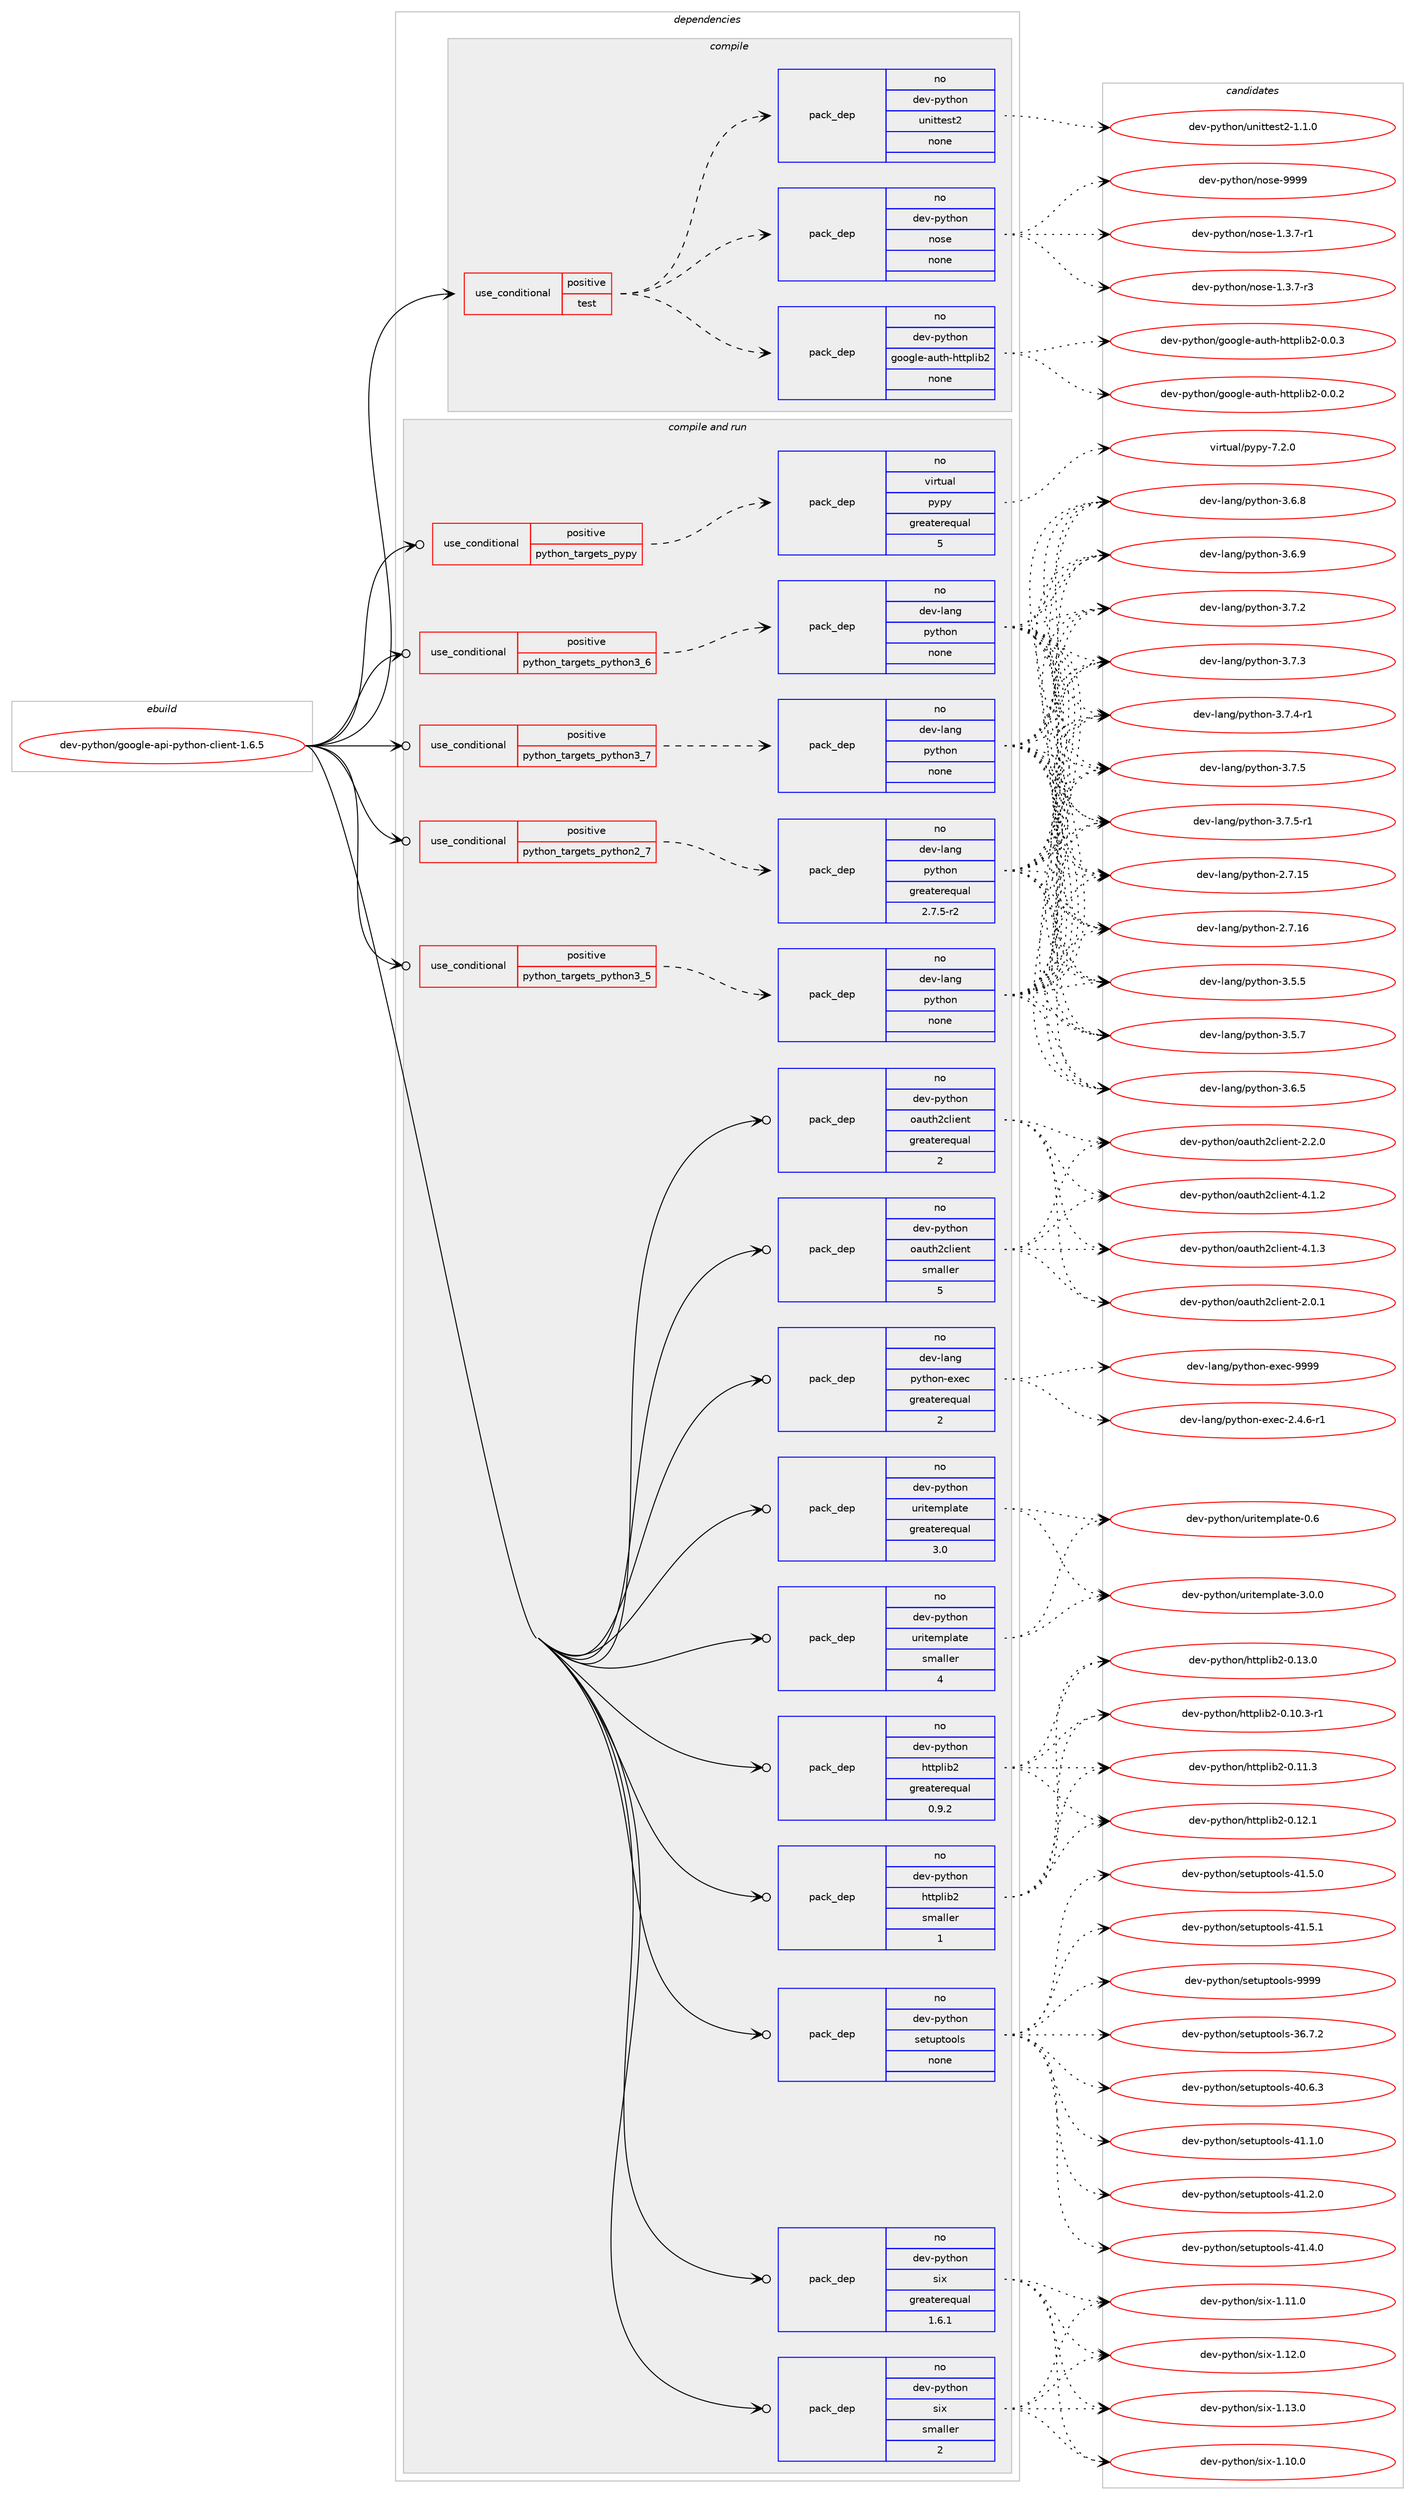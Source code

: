 digraph prolog {

# *************
# Graph options
# *************

newrank=true;
concentrate=true;
compound=true;
graph [rankdir=LR,fontname=Helvetica,fontsize=10,ranksep=1.5];#, ranksep=2.5, nodesep=0.2];
edge  [arrowhead=vee];
node  [fontname=Helvetica,fontsize=10];

# **********
# The ebuild
# **********

subgraph cluster_leftcol {
color=gray;
rank=same;
label=<<i>ebuild</i>>;
id [label="dev-python/google-api-python-client-1.6.5", color=red, width=4, href="../dev-python/google-api-python-client-1.6.5.svg"];
}

# ****************
# The dependencies
# ****************

subgraph cluster_midcol {
color=gray;
label=<<i>dependencies</i>>;
subgraph cluster_compile {
fillcolor="#eeeeee";
style=filled;
label=<<i>compile</i>>;
subgraph cond140111 {
dependency607056 [label=<<TABLE BORDER="0" CELLBORDER="1" CELLSPACING="0" CELLPADDING="4"><TR><TD ROWSPAN="3" CELLPADDING="10">use_conditional</TD></TR><TR><TD>positive</TD></TR><TR><TD>test</TD></TR></TABLE>>, shape=none, color=red];
subgraph pack455147 {
dependency607057 [label=<<TABLE BORDER="0" CELLBORDER="1" CELLSPACING="0" CELLPADDING="4" WIDTH="220"><TR><TD ROWSPAN="6" CELLPADDING="30">pack_dep</TD></TR><TR><TD WIDTH="110">no</TD></TR><TR><TD>dev-python</TD></TR><TR><TD>google-auth-httplib2</TD></TR><TR><TD>none</TD></TR><TR><TD></TD></TR></TABLE>>, shape=none, color=blue];
}
dependency607056:e -> dependency607057:w [weight=20,style="dashed",arrowhead="vee"];
subgraph pack455148 {
dependency607058 [label=<<TABLE BORDER="0" CELLBORDER="1" CELLSPACING="0" CELLPADDING="4" WIDTH="220"><TR><TD ROWSPAN="6" CELLPADDING="30">pack_dep</TD></TR><TR><TD WIDTH="110">no</TD></TR><TR><TD>dev-python</TD></TR><TR><TD>nose</TD></TR><TR><TD>none</TD></TR><TR><TD></TD></TR></TABLE>>, shape=none, color=blue];
}
dependency607056:e -> dependency607058:w [weight=20,style="dashed",arrowhead="vee"];
subgraph pack455149 {
dependency607059 [label=<<TABLE BORDER="0" CELLBORDER="1" CELLSPACING="0" CELLPADDING="4" WIDTH="220"><TR><TD ROWSPAN="6" CELLPADDING="30">pack_dep</TD></TR><TR><TD WIDTH="110">no</TD></TR><TR><TD>dev-python</TD></TR><TR><TD>unittest2</TD></TR><TR><TD>none</TD></TR><TR><TD></TD></TR></TABLE>>, shape=none, color=blue];
}
dependency607056:e -> dependency607059:w [weight=20,style="dashed",arrowhead="vee"];
}
id:e -> dependency607056:w [weight=20,style="solid",arrowhead="vee"];
}
subgraph cluster_compileandrun {
fillcolor="#eeeeee";
style=filled;
label=<<i>compile and run</i>>;
subgraph cond140112 {
dependency607060 [label=<<TABLE BORDER="0" CELLBORDER="1" CELLSPACING="0" CELLPADDING="4"><TR><TD ROWSPAN="3" CELLPADDING="10">use_conditional</TD></TR><TR><TD>positive</TD></TR><TR><TD>python_targets_pypy</TD></TR></TABLE>>, shape=none, color=red];
subgraph pack455150 {
dependency607061 [label=<<TABLE BORDER="0" CELLBORDER="1" CELLSPACING="0" CELLPADDING="4" WIDTH="220"><TR><TD ROWSPAN="6" CELLPADDING="30">pack_dep</TD></TR><TR><TD WIDTH="110">no</TD></TR><TR><TD>virtual</TD></TR><TR><TD>pypy</TD></TR><TR><TD>greaterequal</TD></TR><TR><TD>5</TD></TR></TABLE>>, shape=none, color=blue];
}
dependency607060:e -> dependency607061:w [weight=20,style="dashed",arrowhead="vee"];
}
id:e -> dependency607060:w [weight=20,style="solid",arrowhead="odotvee"];
subgraph cond140113 {
dependency607062 [label=<<TABLE BORDER="0" CELLBORDER="1" CELLSPACING="0" CELLPADDING="4"><TR><TD ROWSPAN="3" CELLPADDING="10">use_conditional</TD></TR><TR><TD>positive</TD></TR><TR><TD>python_targets_python2_7</TD></TR></TABLE>>, shape=none, color=red];
subgraph pack455151 {
dependency607063 [label=<<TABLE BORDER="0" CELLBORDER="1" CELLSPACING="0" CELLPADDING="4" WIDTH="220"><TR><TD ROWSPAN="6" CELLPADDING="30">pack_dep</TD></TR><TR><TD WIDTH="110">no</TD></TR><TR><TD>dev-lang</TD></TR><TR><TD>python</TD></TR><TR><TD>greaterequal</TD></TR><TR><TD>2.7.5-r2</TD></TR></TABLE>>, shape=none, color=blue];
}
dependency607062:e -> dependency607063:w [weight=20,style="dashed",arrowhead="vee"];
}
id:e -> dependency607062:w [weight=20,style="solid",arrowhead="odotvee"];
subgraph cond140114 {
dependency607064 [label=<<TABLE BORDER="0" CELLBORDER="1" CELLSPACING="0" CELLPADDING="4"><TR><TD ROWSPAN="3" CELLPADDING="10">use_conditional</TD></TR><TR><TD>positive</TD></TR><TR><TD>python_targets_python3_5</TD></TR></TABLE>>, shape=none, color=red];
subgraph pack455152 {
dependency607065 [label=<<TABLE BORDER="0" CELLBORDER="1" CELLSPACING="0" CELLPADDING="4" WIDTH="220"><TR><TD ROWSPAN="6" CELLPADDING="30">pack_dep</TD></TR><TR><TD WIDTH="110">no</TD></TR><TR><TD>dev-lang</TD></TR><TR><TD>python</TD></TR><TR><TD>none</TD></TR><TR><TD></TD></TR></TABLE>>, shape=none, color=blue];
}
dependency607064:e -> dependency607065:w [weight=20,style="dashed",arrowhead="vee"];
}
id:e -> dependency607064:w [weight=20,style="solid",arrowhead="odotvee"];
subgraph cond140115 {
dependency607066 [label=<<TABLE BORDER="0" CELLBORDER="1" CELLSPACING="0" CELLPADDING="4"><TR><TD ROWSPAN="3" CELLPADDING="10">use_conditional</TD></TR><TR><TD>positive</TD></TR><TR><TD>python_targets_python3_6</TD></TR></TABLE>>, shape=none, color=red];
subgraph pack455153 {
dependency607067 [label=<<TABLE BORDER="0" CELLBORDER="1" CELLSPACING="0" CELLPADDING="4" WIDTH="220"><TR><TD ROWSPAN="6" CELLPADDING="30">pack_dep</TD></TR><TR><TD WIDTH="110">no</TD></TR><TR><TD>dev-lang</TD></TR><TR><TD>python</TD></TR><TR><TD>none</TD></TR><TR><TD></TD></TR></TABLE>>, shape=none, color=blue];
}
dependency607066:e -> dependency607067:w [weight=20,style="dashed",arrowhead="vee"];
}
id:e -> dependency607066:w [weight=20,style="solid",arrowhead="odotvee"];
subgraph cond140116 {
dependency607068 [label=<<TABLE BORDER="0" CELLBORDER="1" CELLSPACING="0" CELLPADDING="4"><TR><TD ROWSPAN="3" CELLPADDING="10">use_conditional</TD></TR><TR><TD>positive</TD></TR><TR><TD>python_targets_python3_7</TD></TR></TABLE>>, shape=none, color=red];
subgraph pack455154 {
dependency607069 [label=<<TABLE BORDER="0" CELLBORDER="1" CELLSPACING="0" CELLPADDING="4" WIDTH="220"><TR><TD ROWSPAN="6" CELLPADDING="30">pack_dep</TD></TR><TR><TD WIDTH="110">no</TD></TR><TR><TD>dev-lang</TD></TR><TR><TD>python</TD></TR><TR><TD>none</TD></TR><TR><TD></TD></TR></TABLE>>, shape=none, color=blue];
}
dependency607068:e -> dependency607069:w [weight=20,style="dashed",arrowhead="vee"];
}
id:e -> dependency607068:w [weight=20,style="solid",arrowhead="odotvee"];
subgraph pack455155 {
dependency607070 [label=<<TABLE BORDER="0" CELLBORDER="1" CELLSPACING="0" CELLPADDING="4" WIDTH="220"><TR><TD ROWSPAN="6" CELLPADDING="30">pack_dep</TD></TR><TR><TD WIDTH="110">no</TD></TR><TR><TD>dev-lang</TD></TR><TR><TD>python-exec</TD></TR><TR><TD>greaterequal</TD></TR><TR><TD>2</TD></TR></TABLE>>, shape=none, color=blue];
}
id:e -> dependency607070:w [weight=20,style="solid",arrowhead="odotvee"];
subgraph pack455156 {
dependency607071 [label=<<TABLE BORDER="0" CELLBORDER="1" CELLSPACING="0" CELLPADDING="4" WIDTH="220"><TR><TD ROWSPAN="6" CELLPADDING="30">pack_dep</TD></TR><TR><TD WIDTH="110">no</TD></TR><TR><TD>dev-python</TD></TR><TR><TD>httplib2</TD></TR><TR><TD>greaterequal</TD></TR><TR><TD>0.9.2</TD></TR></TABLE>>, shape=none, color=blue];
}
id:e -> dependency607071:w [weight=20,style="solid",arrowhead="odotvee"];
subgraph pack455157 {
dependency607072 [label=<<TABLE BORDER="0" CELLBORDER="1" CELLSPACING="0" CELLPADDING="4" WIDTH="220"><TR><TD ROWSPAN="6" CELLPADDING="30">pack_dep</TD></TR><TR><TD WIDTH="110">no</TD></TR><TR><TD>dev-python</TD></TR><TR><TD>httplib2</TD></TR><TR><TD>smaller</TD></TR><TR><TD>1</TD></TR></TABLE>>, shape=none, color=blue];
}
id:e -> dependency607072:w [weight=20,style="solid",arrowhead="odotvee"];
subgraph pack455158 {
dependency607073 [label=<<TABLE BORDER="0" CELLBORDER="1" CELLSPACING="0" CELLPADDING="4" WIDTH="220"><TR><TD ROWSPAN="6" CELLPADDING="30">pack_dep</TD></TR><TR><TD WIDTH="110">no</TD></TR><TR><TD>dev-python</TD></TR><TR><TD>oauth2client</TD></TR><TR><TD>greaterequal</TD></TR><TR><TD>2</TD></TR></TABLE>>, shape=none, color=blue];
}
id:e -> dependency607073:w [weight=20,style="solid",arrowhead="odotvee"];
subgraph pack455159 {
dependency607074 [label=<<TABLE BORDER="0" CELLBORDER="1" CELLSPACING="0" CELLPADDING="4" WIDTH="220"><TR><TD ROWSPAN="6" CELLPADDING="30">pack_dep</TD></TR><TR><TD WIDTH="110">no</TD></TR><TR><TD>dev-python</TD></TR><TR><TD>oauth2client</TD></TR><TR><TD>smaller</TD></TR><TR><TD>5</TD></TR></TABLE>>, shape=none, color=blue];
}
id:e -> dependency607074:w [weight=20,style="solid",arrowhead="odotvee"];
subgraph pack455160 {
dependency607075 [label=<<TABLE BORDER="0" CELLBORDER="1" CELLSPACING="0" CELLPADDING="4" WIDTH="220"><TR><TD ROWSPAN="6" CELLPADDING="30">pack_dep</TD></TR><TR><TD WIDTH="110">no</TD></TR><TR><TD>dev-python</TD></TR><TR><TD>setuptools</TD></TR><TR><TD>none</TD></TR><TR><TD></TD></TR></TABLE>>, shape=none, color=blue];
}
id:e -> dependency607075:w [weight=20,style="solid",arrowhead="odotvee"];
subgraph pack455161 {
dependency607076 [label=<<TABLE BORDER="0" CELLBORDER="1" CELLSPACING="0" CELLPADDING="4" WIDTH="220"><TR><TD ROWSPAN="6" CELLPADDING="30">pack_dep</TD></TR><TR><TD WIDTH="110">no</TD></TR><TR><TD>dev-python</TD></TR><TR><TD>six</TD></TR><TR><TD>greaterequal</TD></TR><TR><TD>1.6.1</TD></TR></TABLE>>, shape=none, color=blue];
}
id:e -> dependency607076:w [weight=20,style="solid",arrowhead="odotvee"];
subgraph pack455162 {
dependency607077 [label=<<TABLE BORDER="0" CELLBORDER="1" CELLSPACING="0" CELLPADDING="4" WIDTH="220"><TR><TD ROWSPAN="6" CELLPADDING="30">pack_dep</TD></TR><TR><TD WIDTH="110">no</TD></TR><TR><TD>dev-python</TD></TR><TR><TD>six</TD></TR><TR><TD>smaller</TD></TR><TR><TD>2</TD></TR></TABLE>>, shape=none, color=blue];
}
id:e -> dependency607077:w [weight=20,style="solid",arrowhead="odotvee"];
subgraph pack455163 {
dependency607078 [label=<<TABLE BORDER="0" CELLBORDER="1" CELLSPACING="0" CELLPADDING="4" WIDTH="220"><TR><TD ROWSPAN="6" CELLPADDING="30">pack_dep</TD></TR><TR><TD WIDTH="110">no</TD></TR><TR><TD>dev-python</TD></TR><TR><TD>uritemplate</TD></TR><TR><TD>greaterequal</TD></TR><TR><TD>3.0</TD></TR></TABLE>>, shape=none, color=blue];
}
id:e -> dependency607078:w [weight=20,style="solid",arrowhead="odotvee"];
subgraph pack455164 {
dependency607079 [label=<<TABLE BORDER="0" CELLBORDER="1" CELLSPACING="0" CELLPADDING="4" WIDTH="220"><TR><TD ROWSPAN="6" CELLPADDING="30">pack_dep</TD></TR><TR><TD WIDTH="110">no</TD></TR><TR><TD>dev-python</TD></TR><TR><TD>uritemplate</TD></TR><TR><TD>smaller</TD></TR><TR><TD>4</TD></TR></TABLE>>, shape=none, color=blue];
}
id:e -> dependency607079:w [weight=20,style="solid",arrowhead="odotvee"];
}
subgraph cluster_run {
fillcolor="#eeeeee";
style=filled;
label=<<i>run</i>>;
}
}

# **************
# The candidates
# **************

subgraph cluster_choices {
rank=same;
color=gray;
label=<<i>candidates</i>>;

subgraph choice455147 {
color=black;
nodesep=1;
choice10010111845112121116104111110471031111111031081014597117116104451041161161121081059850454846484650 [label="dev-python/google-auth-httplib2-0.0.2", color=red, width=4,href="../dev-python/google-auth-httplib2-0.0.2.svg"];
choice10010111845112121116104111110471031111111031081014597117116104451041161161121081059850454846484651 [label="dev-python/google-auth-httplib2-0.0.3", color=red, width=4,href="../dev-python/google-auth-httplib2-0.0.3.svg"];
dependency607057:e -> choice10010111845112121116104111110471031111111031081014597117116104451041161161121081059850454846484650:w [style=dotted,weight="100"];
dependency607057:e -> choice10010111845112121116104111110471031111111031081014597117116104451041161161121081059850454846484651:w [style=dotted,weight="100"];
}
subgraph choice455148 {
color=black;
nodesep=1;
choice10010111845112121116104111110471101111151014549465146554511449 [label="dev-python/nose-1.3.7-r1", color=red, width=4,href="../dev-python/nose-1.3.7-r1.svg"];
choice10010111845112121116104111110471101111151014549465146554511451 [label="dev-python/nose-1.3.7-r3", color=red, width=4,href="../dev-python/nose-1.3.7-r3.svg"];
choice10010111845112121116104111110471101111151014557575757 [label="dev-python/nose-9999", color=red, width=4,href="../dev-python/nose-9999.svg"];
dependency607058:e -> choice10010111845112121116104111110471101111151014549465146554511449:w [style=dotted,weight="100"];
dependency607058:e -> choice10010111845112121116104111110471101111151014549465146554511451:w [style=dotted,weight="100"];
dependency607058:e -> choice10010111845112121116104111110471101111151014557575757:w [style=dotted,weight="100"];
}
subgraph choice455149 {
color=black;
nodesep=1;
choice100101118451121211161041111104711711010511611610111511650454946494648 [label="dev-python/unittest2-1.1.0", color=red, width=4,href="../dev-python/unittest2-1.1.0.svg"];
dependency607059:e -> choice100101118451121211161041111104711711010511611610111511650454946494648:w [style=dotted,weight="100"];
}
subgraph choice455150 {
color=black;
nodesep=1;
choice1181051141161179710847112121112121455546504648 [label="virtual/pypy-7.2.0", color=red, width=4,href="../virtual/pypy-7.2.0.svg"];
dependency607061:e -> choice1181051141161179710847112121112121455546504648:w [style=dotted,weight="100"];
}
subgraph choice455151 {
color=black;
nodesep=1;
choice10010111845108971101034711212111610411111045504655464953 [label="dev-lang/python-2.7.15", color=red, width=4,href="../dev-lang/python-2.7.15.svg"];
choice10010111845108971101034711212111610411111045504655464954 [label="dev-lang/python-2.7.16", color=red, width=4,href="../dev-lang/python-2.7.16.svg"];
choice100101118451089711010347112121116104111110455146534653 [label="dev-lang/python-3.5.5", color=red, width=4,href="../dev-lang/python-3.5.5.svg"];
choice100101118451089711010347112121116104111110455146534655 [label="dev-lang/python-3.5.7", color=red, width=4,href="../dev-lang/python-3.5.7.svg"];
choice100101118451089711010347112121116104111110455146544653 [label="dev-lang/python-3.6.5", color=red, width=4,href="../dev-lang/python-3.6.5.svg"];
choice100101118451089711010347112121116104111110455146544656 [label="dev-lang/python-3.6.8", color=red, width=4,href="../dev-lang/python-3.6.8.svg"];
choice100101118451089711010347112121116104111110455146544657 [label="dev-lang/python-3.6.9", color=red, width=4,href="../dev-lang/python-3.6.9.svg"];
choice100101118451089711010347112121116104111110455146554650 [label="dev-lang/python-3.7.2", color=red, width=4,href="../dev-lang/python-3.7.2.svg"];
choice100101118451089711010347112121116104111110455146554651 [label="dev-lang/python-3.7.3", color=red, width=4,href="../dev-lang/python-3.7.3.svg"];
choice1001011184510897110103471121211161041111104551465546524511449 [label="dev-lang/python-3.7.4-r1", color=red, width=4,href="../dev-lang/python-3.7.4-r1.svg"];
choice100101118451089711010347112121116104111110455146554653 [label="dev-lang/python-3.7.5", color=red, width=4,href="../dev-lang/python-3.7.5.svg"];
choice1001011184510897110103471121211161041111104551465546534511449 [label="dev-lang/python-3.7.5-r1", color=red, width=4,href="../dev-lang/python-3.7.5-r1.svg"];
dependency607063:e -> choice10010111845108971101034711212111610411111045504655464953:w [style=dotted,weight="100"];
dependency607063:e -> choice10010111845108971101034711212111610411111045504655464954:w [style=dotted,weight="100"];
dependency607063:e -> choice100101118451089711010347112121116104111110455146534653:w [style=dotted,weight="100"];
dependency607063:e -> choice100101118451089711010347112121116104111110455146534655:w [style=dotted,weight="100"];
dependency607063:e -> choice100101118451089711010347112121116104111110455146544653:w [style=dotted,weight="100"];
dependency607063:e -> choice100101118451089711010347112121116104111110455146544656:w [style=dotted,weight="100"];
dependency607063:e -> choice100101118451089711010347112121116104111110455146544657:w [style=dotted,weight="100"];
dependency607063:e -> choice100101118451089711010347112121116104111110455146554650:w [style=dotted,weight="100"];
dependency607063:e -> choice100101118451089711010347112121116104111110455146554651:w [style=dotted,weight="100"];
dependency607063:e -> choice1001011184510897110103471121211161041111104551465546524511449:w [style=dotted,weight="100"];
dependency607063:e -> choice100101118451089711010347112121116104111110455146554653:w [style=dotted,weight="100"];
dependency607063:e -> choice1001011184510897110103471121211161041111104551465546534511449:w [style=dotted,weight="100"];
}
subgraph choice455152 {
color=black;
nodesep=1;
choice10010111845108971101034711212111610411111045504655464953 [label="dev-lang/python-2.7.15", color=red, width=4,href="../dev-lang/python-2.7.15.svg"];
choice10010111845108971101034711212111610411111045504655464954 [label="dev-lang/python-2.7.16", color=red, width=4,href="../dev-lang/python-2.7.16.svg"];
choice100101118451089711010347112121116104111110455146534653 [label="dev-lang/python-3.5.5", color=red, width=4,href="../dev-lang/python-3.5.5.svg"];
choice100101118451089711010347112121116104111110455146534655 [label="dev-lang/python-3.5.7", color=red, width=4,href="../dev-lang/python-3.5.7.svg"];
choice100101118451089711010347112121116104111110455146544653 [label="dev-lang/python-3.6.5", color=red, width=4,href="../dev-lang/python-3.6.5.svg"];
choice100101118451089711010347112121116104111110455146544656 [label="dev-lang/python-3.6.8", color=red, width=4,href="../dev-lang/python-3.6.8.svg"];
choice100101118451089711010347112121116104111110455146544657 [label="dev-lang/python-3.6.9", color=red, width=4,href="../dev-lang/python-3.6.9.svg"];
choice100101118451089711010347112121116104111110455146554650 [label="dev-lang/python-3.7.2", color=red, width=4,href="../dev-lang/python-3.7.2.svg"];
choice100101118451089711010347112121116104111110455146554651 [label="dev-lang/python-3.7.3", color=red, width=4,href="../dev-lang/python-3.7.3.svg"];
choice1001011184510897110103471121211161041111104551465546524511449 [label="dev-lang/python-3.7.4-r1", color=red, width=4,href="../dev-lang/python-3.7.4-r1.svg"];
choice100101118451089711010347112121116104111110455146554653 [label="dev-lang/python-3.7.5", color=red, width=4,href="../dev-lang/python-3.7.5.svg"];
choice1001011184510897110103471121211161041111104551465546534511449 [label="dev-lang/python-3.7.5-r1", color=red, width=4,href="../dev-lang/python-3.7.5-r1.svg"];
dependency607065:e -> choice10010111845108971101034711212111610411111045504655464953:w [style=dotted,weight="100"];
dependency607065:e -> choice10010111845108971101034711212111610411111045504655464954:w [style=dotted,weight="100"];
dependency607065:e -> choice100101118451089711010347112121116104111110455146534653:w [style=dotted,weight="100"];
dependency607065:e -> choice100101118451089711010347112121116104111110455146534655:w [style=dotted,weight="100"];
dependency607065:e -> choice100101118451089711010347112121116104111110455146544653:w [style=dotted,weight="100"];
dependency607065:e -> choice100101118451089711010347112121116104111110455146544656:w [style=dotted,weight="100"];
dependency607065:e -> choice100101118451089711010347112121116104111110455146544657:w [style=dotted,weight="100"];
dependency607065:e -> choice100101118451089711010347112121116104111110455146554650:w [style=dotted,weight="100"];
dependency607065:e -> choice100101118451089711010347112121116104111110455146554651:w [style=dotted,weight="100"];
dependency607065:e -> choice1001011184510897110103471121211161041111104551465546524511449:w [style=dotted,weight="100"];
dependency607065:e -> choice100101118451089711010347112121116104111110455146554653:w [style=dotted,weight="100"];
dependency607065:e -> choice1001011184510897110103471121211161041111104551465546534511449:w [style=dotted,weight="100"];
}
subgraph choice455153 {
color=black;
nodesep=1;
choice10010111845108971101034711212111610411111045504655464953 [label="dev-lang/python-2.7.15", color=red, width=4,href="../dev-lang/python-2.7.15.svg"];
choice10010111845108971101034711212111610411111045504655464954 [label="dev-lang/python-2.7.16", color=red, width=4,href="../dev-lang/python-2.7.16.svg"];
choice100101118451089711010347112121116104111110455146534653 [label="dev-lang/python-3.5.5", color=red, width=4,href="../dev-lang/python-3.5.5.svg"];
choice100101118451089711010347112121116104111110455146534655 [label="dev-lang/python-3.5.7", color=red, width=4,href="../dev-lang/python-3.5.7.svg"];
choice100101118451089711010347112121116104111110455146544653 [label="dev-lang/python-3.6.5", color=red, width=4,href="../dev-lang/python-3.6.5.svg"];
choice100101118451089711010347112121116104111110455146544656 [label="dev-lang/python-3.6.8", color=red, width=4,href="../dev-lang/python-3.6.8.svg"];
choice100101118451089711010347112121116104111110455146544657 [label="dev-lang/python-3.6.9", color=red, width=4,href="../dev-lang/python-3.6.9.svg"];
choice100101118451089711010347112121116104111110455146554650 [label="dev-lang/python-3.7.2", color=red, width=4,href="../dev-lang/python-3.7.2.svg"];
choice100101118451089711010347112121116104111110455146554651 [label="dev-lang/python-3.7.3", color=red, width=4,href="../dev-lang/python-3.7.3.svg"];
choice1001011184510897110103471121211161041111104551465546524511449 [label="dev-lang/python-3.7.4-r1", color=red, width=4,href="../dev-lang/python-3.7.4-r1.svg"];
choice100101118451089711010347112121116104111110455146554653 [label="dev-lang/python-3.7.5", color=red, width=4,href="../dev-lang/python-3.7.5.svg"];
choice1001011184510897110103471121211161041111104551465546534511449 [label="dev-lang/python-3.7.5-r1", color=red, width=4,href="../dev-lang/python-3.7.5-r1.svg"];
dependency607067:e -> choice10010111845108971101034711212111610411111045504655464953:w [style=dotted,weight="100"];
dependency607067:e -> choice10010111845108971101034711212111610411111045504655464954:w [style=dotted,weight="100"];
dependency607067:e -> choice100101118451089711010347112121116104111110455146534653:w [style=dotted,weight="100"];
dependency607067:e -> choice100101118451089711010347112121116104111110455146534655:w [style=dotted,weight="100"];
dependency607067:e -> choice100101118451089711010347112121116104111110455146544653:w [style=dotted,weight="100"];
dependency607067:e -> choice100101118451089711010347112121116104111110455146544656:w [style=dotted,weight="100"];
dependency607067:e -> choice100101118451089711010347112121116104111110455146544657:w [style=dotted,weight="100"];
dependency607067:e -> choice100101118451089711010347112121116104111110455146554650:w [style=dotted,weight="100"];
dependency607067:e -> choice100101118451089711010347112121116104111110455146554651:w [style=dotted,weight="100"];
dependency607067:e -> choice1001011184510897110103471121211161041111104551465546524511449:w [style=dotted,weight="100"];
dependency607067:e -> choice100101118451089711010347112121116104111110455146554653:w [style=dotted,weight="100"];
dependency607067:e -> choice1001011184510897110103471121211161041111104551465546534511449:w [style=dotted,weight="100"];
}
subgraph choice455154 {
color=black;
nodesep=1;
choice10010111845108971101034711212111610411111045504655464953 [label="dev-lang/python-2.7.15", color=red, width=4,href="../dev-lang/python-2.7.15.svg"];
choice10010111845108971101034711212111610411111045504655464954 [label="dev-lang/python-2.7.16", color=red, width=4,href="../dev-lang/python-2.7.16.svg"];
choice100101118451089711010347112121116104111110455146534653 [label="dev-lang/python-3.5.5", color=red, width=4,href="../dev-lang/python-3.5.5.svg"];
choice100101118451089711010347112121116104111110455146534655 [label="dev-lang/python-3.5.7", color=red, width=4,href="../dev-lang/python-3.5.7.svg"];
choice100101118451089711010347112121116104111110455146544653 [label="dev-lang/python-3.6.5", color=red, width=4,href="../dev-lang/python-3.6.5.svg"];
choice100101118451089711010347112121116104111110455146544656 [label="dev-lang/python-3.6.8", color=red, width=4,href="../dev-lang/python-3.6.8.svg"];
choice100101118451089711010347112121116104111110455146544657 [label="dev-lang/python-3.6.9", color=red, width=4,href="../dev-lang/python-3.6.9.svg"];
choice100101118451089711010347112121116104111110455146554650 [label="dev-lang/python-3.7.2", color=red, width=4,href="../dev-lang/python-3.7.2.svg"];
choice100101118451089711010347112121116104111110455146554651 [label="dev-lang/python-3.7.3", color=red, width=4,href="../dev-lang/python-3.7.3.svg"];
choice1001011184510897110103471121211161041111104551465546524511449 [label="dev-lang/python-3.7.4-r1", color=red, width=4,href="../dev-lang/python-3.7.4-r1.svg"];
choice100101118451089711010347112121116104111110455146554653 [label="dev-lang/python-3.7.5", color=red, width=4,href="../dev-lang/python-3.7.5.svg"];
choice1001011184510897110103471121211161041111104551465546534511449 [label="dev-lang/python-3.7.5-r1", color=red, width=4,href="../dev-lang/python-3.7.5-r1.svg"];
dependency607069:e -> choice10010111845108971101034711212111610411111045504655464953:w [style=dotted,weight="100"];
dependency607069:e -> choice10010111845108971101034711212111610411111045504655464954:w [style=dotted,weight="100"];
dependency607069:e -> choice100101118451089711010347112121116104111110455146534653:w [style=dotted,weight="100"];
dependency607069:e -> choice100101118451089711010347112121116104111110455146534655:w [style=dotted,weight="100"];
dependency607069:e -> choice100101118451089711010347112121116104111110455146544653:w [style=dotted,weight="100"];
dependency607069:e -> choice100101118451089711010347112121116104111110455146544656:w [style=dotted,weight="100"];
dependency607069:e -> choice100101118451089711010347112121116104111110455146544657:w [style=dotted,weight="100"];
dependency607069:e -> choice100101118451089711010347112121116104111110455146554650:w [style=dotted,weight="100"];
dependency607069:e -> choice100101118451089711010347112121116104111110455146554651:w [style=dotted,weight="100"];
dependency607069:e -> choice1001011184510897110103471121211161041111104551465546524511449:w [style=dotted,weight="100"];
dependency607069:e -> choice100101118451089711010347112121116104111110455146554653:w [style=dotted,weight="100"];
dependency607069:e -> choice1001011184510897110103471121211161041111104551465546534511449:w [style=dotted,weight="100"];
}
subgraph choice455155 {
color=black;
nodesep=1;
choice10010111845108971101034711212111610411111045101120101994550465246544511449 [label="dev-lang/python-exec-2.4.6-r1", color=red, width=4,href="../dev-lang/python-exec-2.4.6-r1.svg"];
choice10010111845108971101034711212111610411111045101120101994557575757 [label="dev-lang/python-exec-9999", color=red, width=4,href="../dev-lang/python-exec-9999.svg"];
dependency607070:e -> choice10010111845108971101034711212111610411111045101120101994550465246544511449:w [style=dotted,weight="100"];
dependency607070:e -> choice10010111845108971101034711212111610411111045101120101994557575757:w [style=dotted,weight="100"];
}
subgraph choice455156 {
color=black;
nodesep=1;
choice10010111845112121116104111110471041161161121081059850454846494846514511449 [label="dev-python/httplib2-0.10.3-r1", color=red, width=4,href="../dev-python/httplib2-0.10.3-r1.svg"];
choice1001011184511212111610411111047104116116112108105985045484649494651 [label="dev-python/httplib2-0.11.3", color=red, width=4,href="../dev-python/httplib2-0.11.3.svg"];
choice1001011184511212111610411111047104116116112108105985045484649504649 [label="dev-python/httplib2-0.12.1", color=red, width=4,href="../dev-python/httplib2-0.12.1.svg"];
choice1001011184511212111610411111047104116116112108105985045484649514648 [label="dev-python/httplib2-0.13.0", color=red, width=4,href="../dev-python/httplib2-0.13.0.svg"];
dependency607071:e -> choice10010111845112121116104111110471041161161121081059850454846494846514511449:w [style=dotted,weight="100"];
dependency607071:e -> choice1001011184511212111610411111047104116116112108105985045484649494651:w [style=dotted,weight="100"];
dependency607071:e -> choice1001011184511212111610411111047104116116112108105985045484649504649:w [style=dotted,weight="100"];
dependency607071:e -> choice1001011184511212111610411111047104116116112108105985045484649514648:w [style=dotted,weight="100"];
}
subgraph choice455157 {
color=black;
nodesep=1;
choice10010111845112121116104111110471041161161121081059850454846494846514511449 [label="dev-python/httplib2-0.10.3-r1", color=red, width=4,href="../dev-python/httplib2-0.10.3-r1.svg"];
choice1001011184511212111610411111047104116116112108105985045484649494651 [label="dev-python/httplib2-0.11.3", color=red, width=4,href="../dev-python/httplib2-0.11.3.svg"];
choice1001011184511212111610411111047104116116112108105985045484649504649 [label="dev-python/httplib2-0.12.1", color=red, width=4,href="../dev-python/httplib2-0.12.1.svg"];
choice1001011184511212111610411111047104116116112108105985045484649514648 [label="dev-python/httplib2-0.13.0", color=red, width=4,href="../dev-python/httplib2-0.13.0.svg"];
dependency607072:e -> choice10010111845112121116104111110471041161161121081059850454846494846514511449:w [style=dotted,weight="100"];
dependency607072:e -> choice1001011184511212111610411111047104116116112108105985045484649494651:w [style=dotted,weight="100"];
dependency607072:e -> choice1001011184511212111610411111047104116116112108105985045484649504649:w [style=dotted,weight="100"];
dependency607072:e -> choice1001011184511212111610411111047104116116112108105985045484649514648:w [style=dotted,weight="100"];
}
subgraph choice455158 {
color=black;
nodesep=1;
choice1001011184511212111610411111047111971171161045099108105101110116455046484649 [label="dev-python/oauth2client-2.0.1", color=red, width=4,href="../dev-python/oauth2client-2.0.1.svg"];
choice1001011184511212111610411111047111971171161045099108105101110116455046504648 [label="dev-python/oauth2client-2.2.0", color=red, width=4,href="../dev-python/oauth2client-2.2.0.svg"];
choice1001011184511212111610411111047111971171161045099108105101110116455246494650 [label="dev-python/oauth2client-4.1.2", color=red, width=4,href="../dev-python/oauth2client-4.1.2.svg"];
choice1001011184511212111610411111047111971171161045099108105101110116455246494651 [label="dev-python/oauth2client-4.1.3", color=red, width=4,href="../dev-python/oauth2client-4.1.3.svg"];
dependency607073:e -> choice1001011184511212111610411111047111971171161045099108105101110116455046484649:w [style=dotted,weight="100"];
dependency607073:e -> choice1001011184511212111610411111047111971171161045099108105101110116455046504648:w [style=dotted,weight="100"];
dependency607073:e -> choice1001011184511212111610411111047111971171161045099108105101110116455246494650:w [style=dotted,weight="100"];
dependency607073:e -> choice1001011184511212111610411111047111971171161045099108105101110116455246494651:w [style=dotted,weight="100"];
}
subgraph choice455159 {
color=black;
nodesep=1;
choice1001011184511212111610411111047111971171161045099108105101110116455046484649 [label="dev-python/oauth2client-2.0.1", color=red, width=4,href="../dev-python/oauth2client-2.0.1.svg"];
choice1001011184511212111610411111047111971171161045099108105101110116455046504648 [label="dev-python/oauth2client-2.2.0", color=red, width=4,href="../dev-python/oauth2client-2.2.0.svg"];
choice1001011184511212111610411111047111971171161045099108105101110116455246494650 [label="dev-python/oauth2client-4.1.2", color=red, width=4,href="../dev-python/oauth2client-4.1.2.svg"];
choice1001011184511212111610411111047111971171161045099108105101110116455246494651 [label="dev-python/oauth2client-4.1.3", color=red, width=4,href="../dev-python/oauth2client-4.1.3.svg"];
dependency607074:e -> choice1001011184511212111610411111047111971171161045099108105101110116455046484649:w [style=dotted,weight="100"];
dependency607074:e -> choice1001011184511212111610411111047111971171161045099108105101110116455046504648:w [style=dotted,weight="100"];
dependency607074:e -> choice1001011184511212111610411111047111971171161045099108105101110116455246494650:w [style=dotted,weight="100"];
dependency607074:e -> choice1001011184511212111610411111047111971171161045099108105101110116455246494651:w [style=dotted,weight="100"];
}
subgraph choice455160 {
color=black;
nodesep=1;
choice100101118451121211161041111104711510111611711211611111110811545515446554650 [label="dev-python/setuptools-36.7.2", color=red, width=4,href="../dev-python/setuptools-36.7.2.svg"];
choice100101118451121211161041111104711510111611711211611111110811545524846544651 [label="dev-python/setuptools-40.6.3", color=red, width=4,href="../dev-python/setuptools-40.6.3.svg"];
choice100101118451121211161041111104711510111611711211611111110811545524946494648 [label="dev-python/setuptools-41.1.0", color=red, width=4,href="../dev-python/setuptools-41.1.0.svg"];
choice100101118451121211161041111104711510111611711211611111110811545524946504648 [label="dev-python/setuptools-41.2.0", color=red, width=4,href="../dev-python/setuptools-41.2.0.svg"];
choice100101118451121211161041111104711510111611711211611111110811545524946524648 [label="dev-python/setuptools-41.4.0", color=red, width=4,href="../dev-python/setuptools-41.4.0.svg"];
choice100101118451121211161041111104711510111611711211611111110811545524946534648 [label="dev-python/setuptools-41.5.0", color=red, width=4,href="../dev-python/setuptools-41.5.0.svg"];
choice100101118451121211161041111104711510111611711211611111110811545524946534649 [label="dev-python/setuptools-41.5.1", color=red, width=4,href="../dev-python/setuptools-41.5.1.svg"];
choice10010111845112121116104111110471151011161171121161111111081154557575757 [label="dev-python/setuptools-9999", color=red, width=4,href="../dev-python/setuptools-9999.svg"];
dependency607075:e -> choice100101118451121211161041111104711510111611711211611111110811545515446554650:w [style=dotted,weight="100"];
dependency607075:e -> choice100101118451121211161041111104711510111611711211611111110811545524846544651:w [style=dotted,weight="100"];
dependency607075:e -> choice100101118451121211161041111104711510111611711211611111110811545524946494648:w [style=dotted,weight="100"];
dependency607075:e -> choice100101118451121211161041111104711510111611711211611111110811545524946504648:w [style=dotted,weight="100"];
dependency607075:e -> choice100101118451121211161041111104711510111611711211611111110811545524946524648:w [style=dotted,weight="100"];
dependency607075:e -> choice100101118451121211161041111104711510111611711211611111110811545524946534648:w [style=dotted,weight="100"];
dependency607075:e -> choice100101118451121211161041111104711510111611711211611111110811545524946534649:w [style=dotted,weight="100"];
dependency607075:e -> choice10010111845112121116104111110471151011161171121161111111081154557575757:w [style=dotted,weight="100"];
}
subgraph choice455161 {
color=black;
nodesep=1;
choice100101118451121211161041111104711510512045494649484648 [label="dev-python/six-1.10.0", color=red, width=4,href="../dev-python/six-1.10.0.svg"];
choice100101118451121211161041111104711510512045494649494648 [label="dev-python/six-1.11.0", color=red, width=4,href="../dev-python/six-1.11.0.svg"];
choice100101118451121211161041111104711510512045494649504648 [label="dev-python/six-1.12.0", color=red, width=4,href="../dev-python/six-1.12.0.svg"];
choice100101118451121211161041111104711510512045494649514648 [label="dev-python/six-1.13.0", color=red, width=4,href="../dev-python/six-1.13.0.svg"];
dependency607076:e -> choice100101118451121211161041111104711510512045494649484648:w [style=dotted,weight="100"];
dependency607076:e -> choice100101118451121211161041111104711510512045494649494648:w [style=dotted,weight="100"];
dependency607076:e -> choice100101118451121211161041111104711510512045494649504648:w [style=dotted,weight="100"];
dependency607076:e -> choice100101118451121211161041111104711510512045494649514648:w [style=dotted,weight="100"];
}
subgraph choice455162 {
color=black;
nodesep=1;
choice100101118451121211161041111104711510512045494649484648 [label="dev-python/six-1.10.0", color=red, width=4,href="../dev-python/six-1.10.0.svg"];
choice100101118451121211161041111104711510512045494649494648 [label="dev-python/six-1.11.0", color=red, width=4,href="../dev-python/six-1.11.0.svg"];
choice100101118451121211161041111104711510512045494649504648 [label="dev-python/six-1.12.0", color=red, width=4,href="../dev-python/six-1.12.0.svg"];
choice100101118451121211161041111104711510512045494649514648 [label="dev-python/six-1.13.0", color=red, width=4,href="../dev-python/six-1.13.0.svg"];
dependency607077:e -> choice100101118451121211161041111104711510512045494649484648:w [style=dotted,weight="100"];
dependency607077:e -> choice100101118451121211161041111104711510512045494649494648:w [style=dotted,weight="100"];
dependency607077:e -> choice100101118451121211161041111104711510512045494649504648:w [style=dotted,weight="100"];
dependency607077:e -> choice100101118451121211161041111104711510512045494649514648:w [style=dotted,weight="100"];
}
subgraph choice455163 {
color=black;
nodesep=1;
choice10010111845112121116104111110471171141051161011091121089711610145484654 [label="dev-python/uritemplate-0.6", color=red, width=4,href="../dev-python/uritemplate-0.6.svg"];
choice100101118451121211161041111104711711410511610110911210897116101455146484648 [label="dev-python/uritemplate-3.0.0", color=red, width=4,href="../dev-python/uritemplate-3.0.0.svg"];
dependency607078:e -> choice10010111845112121116104111110471171141051161011091121089711610145484654:w [style=dotted,weight="100"];
dependency607078:e -> choice100101118451121211161041111104711711410511610110911210897116101455146484648:w [style=dotted,weight="100"];
}
subgraph choice455164 {
color=black;
nodesep=1;
choice10010111845112121116104111110471171141051161011091121089711610145484654 [label="dev-python/uritemplate-0.6", color=red, width=4,href="../dev-python/uritemplate-0.6.svg"];
choice100101118451121211161041111104711711410511610110911210897116101455146484648 [label="dev-python/uritemplate-3.0.0", color=red, width=4,href="../dev-python/uritemplate-3.0.0.svg"];
dependency607079:e -> choice10010111845112121116104111110471171141051161011091121089711610145484654:w [style=dotted,weight="100"];
dependency607079:e -> choice100101118451121211161041111104711711410511610110911210897116101455146484648:w [style=dotted,weight="100"];
}
}

}
